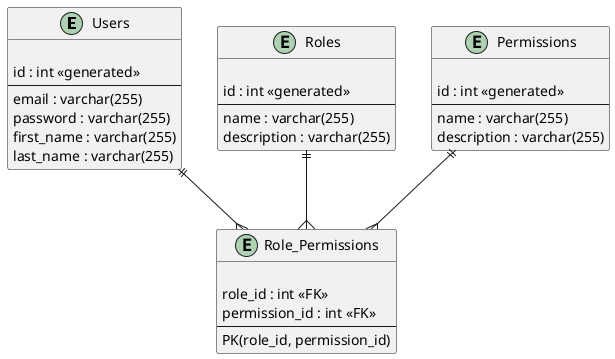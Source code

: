 @startuml

entity "Users" {

id : int <<generated>>
--
email : varchar(255)
password : varchar(255)
first_name : varchar(255)
last_name : varchar(255)
}
entity "Roles" {

id : int <<generated>>
--
name : varchar(255)
description : varchar(255)
}
entity "Permissions" {

id : int <<generated>>
--
name : varchar(255)
description : varchar(255)
}
entity "Role_Permissions" {

role_id : int <<FK>>
permission_id : int <<FK>>
--
PK(role_id, permission_id)
}
Users ||--{ Role_Permissions
Roles ||--{ Role_Permissions
Permissions ||--{ Role_Permissions

@enduml